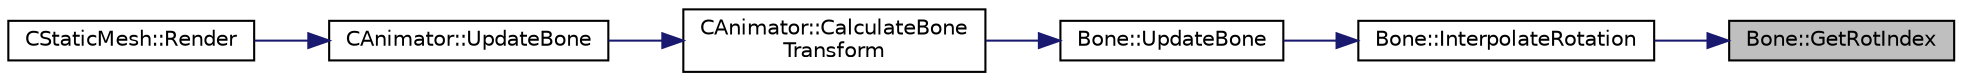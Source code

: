 digraph "Bone::GetRotIndex"
{
 // LATEX_PDF_SIZE
  edge [fontname="Helvetica",fontsize="10",labelfontname="Helvetica",labelfontsize="10"];
  node [fontname="Helvetica",fontsize="10",shape=record];
  rankdir="RL";
  Node21 [label="Bone::GetRotIndex",height=0.2,width=0.4,color="black", fillcolor="grey75", style="filled", fontcolor="black",tooltip="Go through all the rotations to find the one that is needed for the current time of the animation."];
  Node21 -> Node22 [dir="back",color="midnightblue",fontsize="10",style="solid",fontname="Helvetica"];
  Node22 [label="Bone::InterpolateRotation",height=0.2,width=0.4,color="black", fillcolor="white", style="filled",URL="$class_bone.html#a41a3e9d05208ca2985c6bd7636709f0c",tooltip="slerp between the the previous rotation and new rotation of the bone, to create fluid rotation of the..."];
  Node22 -> Node23 [dir="back",color="midnightblue",fontsize="10",style="solid",fontname="Helvetica"];
  Node23 [label="Bone::UpdateBone",height=0.2,width=0.4,color="black", fillcolor="white", style="filled",URL="$class_bone.html#aaa95e5dfc2b6379b9eab328d0c6d04a1",tooltip="Change the bones position, rotation and scaling based upon the current time of the animation."];
  Node23 -> Node24 [dir="back",color="midnightblue",fontsize="10",style="solid",fontname="Helvetica"];
  Node24 [label="CAnimator::CalculateBone\lTransform",height=0.2,width=0.4,color="black", fillcolor="white", style="filled",URL="$class_c_animator.html#ad803491d7d66ee1b5dd0ead63200721b",tooltip="Calculate the transforms of the bones based upon the bone transformations applied in the animation cl..."];
  Node24 -> Node25 [dir="back",color="midnightblue",fontsize="10",style="solid",fontname="Helvetica"];
  Node25 [label="CAnimator::UpdateBone",height=0.2,width=0.4,color="black", fillcolor="white", style="filled",URL="$class_c_animator.html#a3a822aa796022fe558d070d3b76a0184",tooltip="Update every bone in the animation with its new movements, and then update how that bone is drawn in ..."];
  Node25 -> Node26 [dir="back",color="midnightblue",fontsize="10",style="solid",fontname="Helvetica"];
  Node26 [label="CStaticMesh::Render",height=0.2,width=0.4,color="black", fillcolor="white", style="filled",URL="$class_c_static_mesh.html#a811c339becc8cff2323cfb0af8bf558c",tooltip="displays the mesh's model on the screen"];
}
